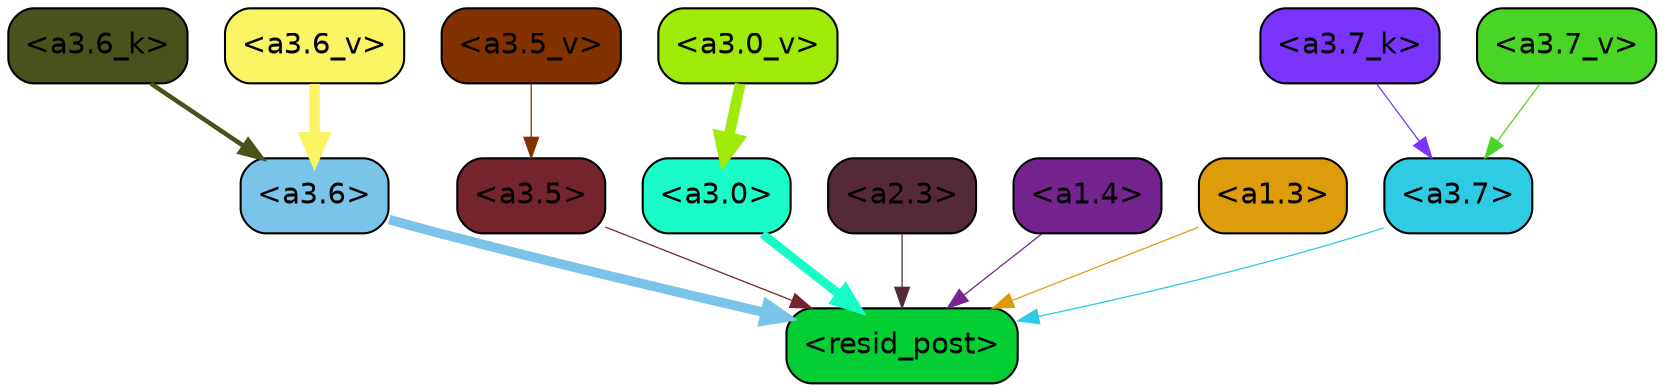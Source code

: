 strict digraph "" {
	graph [bgcolor=transparent,
		layout=dot,
		overlap=false,
		splines=true
	];
	"<a3.7>"	[color=black,
		fillcolor="#2fcae4",
		fontname=Helvetica,
		shape=box,
		style="filled, rounded"];
	"<resid_post>"	[color=black,
		fillcolor="#03cf35",
		fontname=Helvetica,
		shape=box,
		style="filled, rounded"];
	"<a3.7>" -> "<resid_post>"	[color="#2fcae4",
		penwidth=0.6239100098609924];
	"<a3.6>"	[color=black,
		fillcolor="#7bc4e9",
		fontname=Helvetica,
		shape=box,
		style="filled, rounded"];
	"<a3.6>" -> "<resid_post>"	[color="#7bc4e9",
		penwidth=4.569062113761902];
	"<a3.5>"	[color=black,
		fillcolor="#75232d",
		fontname=Helvetica,
		shape=box,
		style="filled, rounded"];
	"<a3.5>" -> "<resid_post>"	[color="#75232d",
		penwidth=0.6];
	"<a3.0>"	[color=black,
		fillcolor="#1afcc8",
		fontname=Helvetica,
		shape=box,
		style="filled, rounded"];
	"<a3.0>" -> "<resid_post>"	[color="#1afcc8",
		penwidth=4.283544182777405];
	"<a2.3>"	[color=black,
		fillcolor="#542938",
		fontname=Helvetica,
		shape=box,
		style="filled, rounded"];
	"<a2.3>" -> "<resid_post>"	[color="#542938",
		penwidth=0.6];
	"<a1.4>"	[color=black,
		fillcolor="#74238f",
		fontname=Helvetica,
		shape=box,
		style="filled, rounded"];
	"<a1.4>" -> "<resid_post>"	[color="#74238f",
		penwidth=0.6];
	"<a1.3>"	[color=black,
		fillcolor="#dd9c0a",
		fontname=Helvetica,
		shape=box,
		style="filled, rounded"];
	"<a1.3>" -> "<resid_post>"	[color="#dd9c0a",
		penwidth=0.6];
	"<a3.7_k>"	[color=black,
		fillcolor="#7a35fc",
		fontname=Helvetica,
		shape=box,
		style="filled, rounded"];
	"<a3.7_k>" -> "<a3.7>"	[color="#7a35fc",
		penwidth=0.6];
	"<a3.6_k>"	[color=black,
		fillcolor="#48521b",
		fontname=Helvetica,
		shape=box,
		style="filled, rounded"];
	"<a3.6_k>" -> "<a3.6>"	[color="#48521b",
		penwidth=2.1760786175727844];
	"<a3.7_v>"	[color=black,
		fillcolor="#49d525",
		fontname=Helvetica,
		shape=box,
		style="filled, rounded"];
	"<a3.7_v>" -> "<a3.7>"	[color="#49d525",
		penwidth=0.6];
	"<a3.6_v>"	[color=black,
		fillcolor="#f8f463",
		fontname=Helvetica,
		shape=box,
		style="filled, rounded"];
	"<a3.6_v>" -> "<a3.6>"	[color="#f8f463",
		penwidth=4.981305837631226];
	"<a3.5_v>"	[color=black,
		fillcolor="#823201",
		fontname=Helvetica,
		shape=box,
		style="filled, rounded"];
	"<a3.5_v>" -> "<a3.5>"	[color="#823201",
		penwidth=0.6];
	"<a3.0_v>"	[color=black,
		fillcolor="#9fea08",
		fontname=Helvetica,
		shape=box,
		style="filled, rounded"];
	"<a3.0_v>" -> "<a3.0>"	[color="#9fea08",
		penwidth=5.168330669403076];
}
